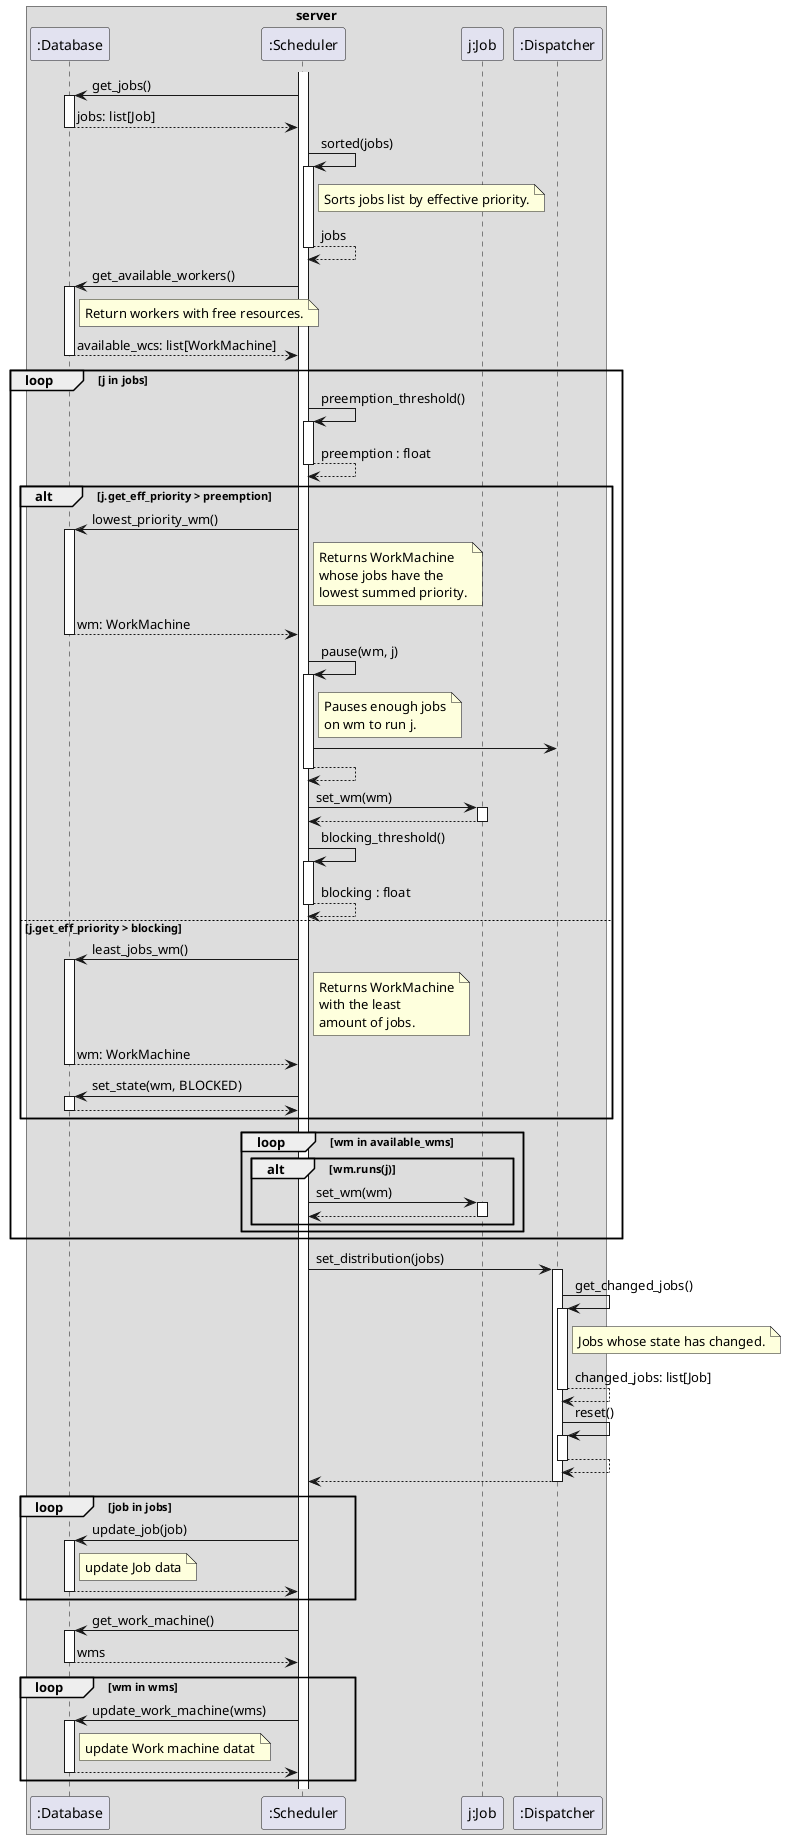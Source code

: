 @startuml

box "server"
    participant ":Database" as db
    participant ":Scheduler" as s
    participant "j:Job" as j
    participant ":Dispatcher" as d
end box

s++
s -> db++: get_jobs()
db --> s--: jobs: list[Job]

s -> s++: sorted(jobs)
note right of s
    Sorts jobs list by effective priority.
end note
s --> s--: jobs

s -> db++: get_available_workers()
note right of db
    Return workers with free resources.
end note
db --> s--: available_wcs: list[WorkMachine]

loop j in jobs
    
    s->s++ : preemption_threshold()
    s-->s-- : preemption : float
    
    alt j.get_eff_priority > preemption
        s -> db++ : lowest_priority_wm()
        note right of s
            Returns WorkMachine
            whose jobs have the
            lowest summed priority.
        end note
        db --> s--: wm: WorkMachine
        s -> s ++: pause(wm, j)
        note right of s
            Pauses enough jobs
            on wm to run j.
        end note
        
        s -> d
        s--> s--

        s -> j++: set_wm(wm)
        j --> s--
    
    s->s++ : blocking_threshold()
    s-->s-- : blocking : float
    
    else j.get_eff_priority > blocking
        s -> db++ : least_jobs_wm()
        note right of s
            Returns WorkMachine
            with the least
            amount of jobs.
        end note
        db --> s--: wm: WorkMachine
        
        s -> db++: set_state(wm, BLOCKED)
        db-->s--
    end
    
    loop wm in available_wms
        alt wm.runs(j)
            s -> j++: set_wm(wm)
            j --> s--
        end
    end
    
end

s -> d++: set_distribution(jobs)

d -> d++: get_changed_jobs()
note right of d
    Jobs whose state has changed.
end note
d --> d-- : changed_jobs: list[Job]
d -> d++: reset()
d-->d--

d --> s--

loop job in jobs
    s -> db++: update_job(job)
    note right of db
        update Job data
    end note
    db --> s--
end

s->db++ : get_work_machine()
db-->s-- : wms

loop wm in wms 
    s -> db++: update_work_machine(wms)
    note right of db
        update Work machine datat
    end note
    db --> s--
end


@enduml
